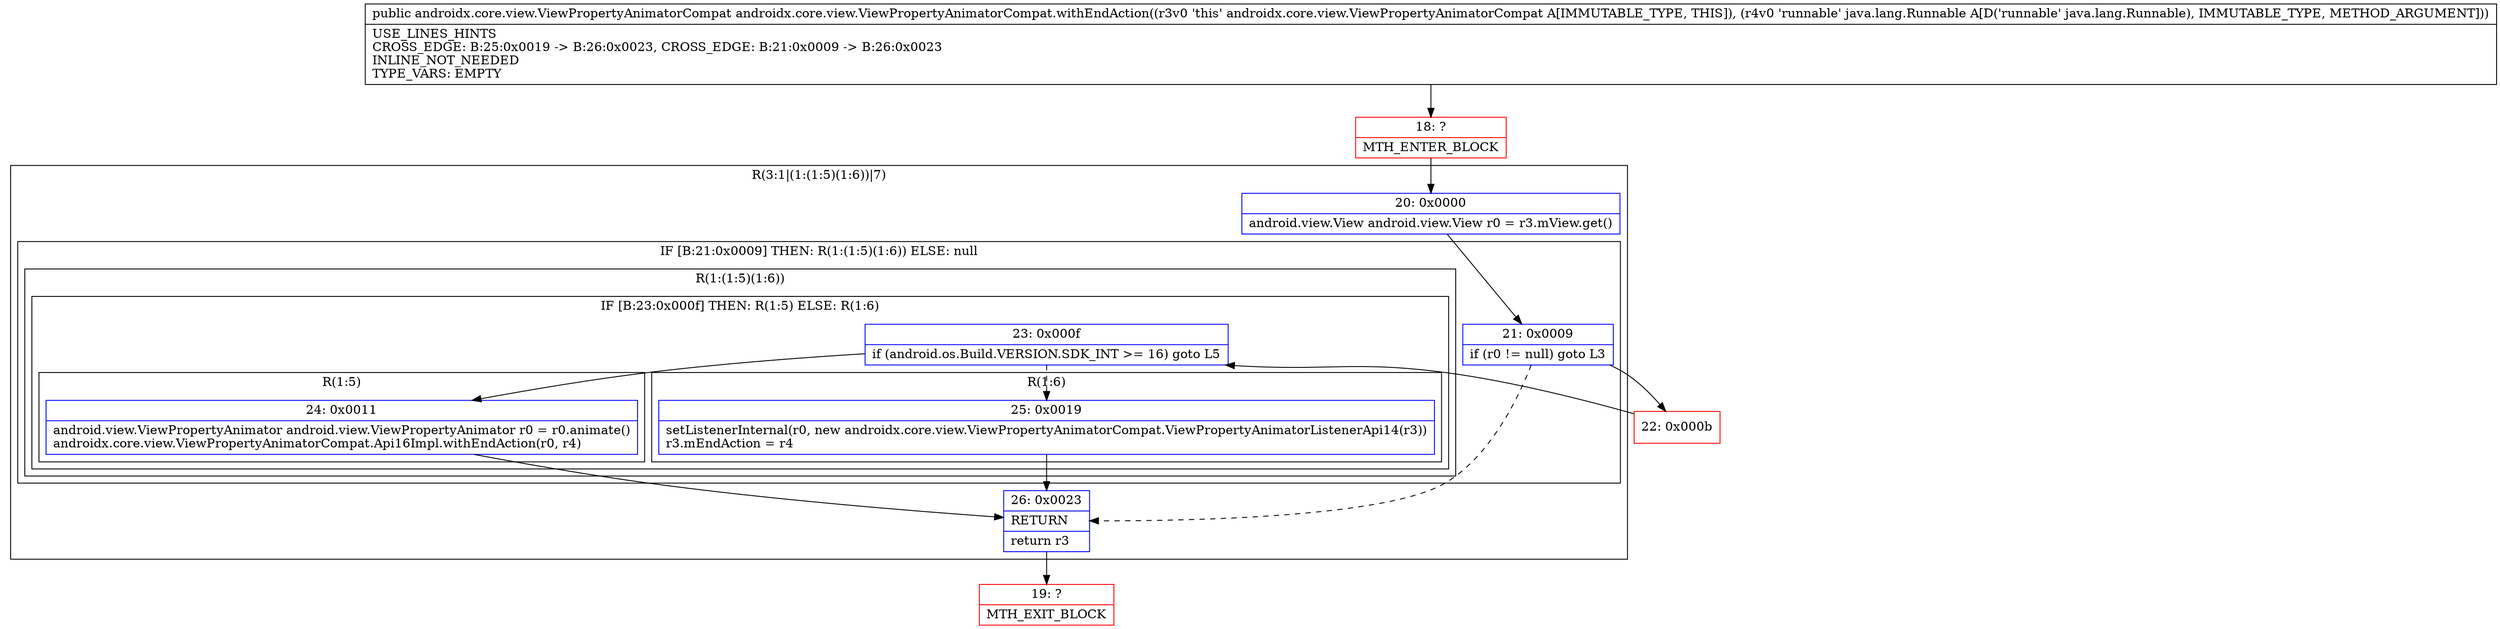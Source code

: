 digraph "CFG forandroidx.core.view.ViewPropertyAnimatorCompat.withEndAction(Ljava\/lang\/Runnable;)Landroidx\/core\/view\/ViewPropertyAnimatorCompat;" {
subgraph cluster_Region_2038557383 {
label = "R(3:1|(1:(1:5)(1:6))|7)";
node [shape=record,color=blue];
Node_20 [shape=record,label="{20\:\ 0x0000|android.view.View android.view.View r0 = r3.mView.get()\l}"];
subgraph cluster_IfRegion_388244201 {
label = "IF [B:21:0x0009] THEN: R(1:(1:5)(1:6)) ELSE: null";
node [shape=record,color=blue];
Node_21 [shape=record,label="{21\:\ 0x0009|if (r0 != null) goto L3\l}"];
subgraph cluster_Region_1983334356 {
label = "R(1:(1:5)(1:6))";
node [shape=record,color=blue];
subgraph cluster_IfRegion_618262423 {
label = "IF [B:23:0x000f] THEN: R(1:5) ELSE: R(1:6)";
node [shape=record,color=blue];
Node_23 [shape=record,label="{23\:\ 0x000f|if (android.os.Build.VERSION.SDK_INT \>= 16) goto L5\l}"];
subgraph cluster_Region_271735116 {
label = "R(1:5)";
node [shape=record,color=blue];
Node_24 [shape=record,label="{24\:\ 0x0011|android.view.ViewPropertyAnimator android.view.ViewPropertyAnimator r0 = r0.animate()\landroidx.core.view.ViewPropertyAnimatorCompat.Api16Impl.withEndAction(r0, r4)\l}"];
}
subgraph cluster_Region_1959081452 {
label = "R(1:6)";
node [shape=record,color=blue];
Node_25 [shape=record,label="{25\:\ 0x0019|setListenerInternal(r0, new androidx.core.view.ViewPropertyAnimatorCompat.ViewPropertyAnimatorListenerApi14(r3))\lr3.mEndAction = r4\l}"];
}
}
}
}
Node_26 [shape=record,label="{26\:\ 0x0023|RETURN\l|return r3\l}"];
}
Node_18 [shape=record,color=red,label="{18\:\ ?|MTH_ENTER_BLOCK\l}"];
Node_22 [shape=record,color=red,label="{22\:\ 0x000b}"];
Node_19 [shape=record,color=red,label="{19\:\ ?|MTH_EXIT_BLOCK\l}"];
MethodNode[shape=record,label="{public androidx.core.view.ViewPropertyAnimatorCompat androidx.core.view.ViewPropertyAnimatorCompat.withEndAction((r3v0 'this' androidx.core.view.ViewPropertyAnimatorCompat A[IMMUTABLE_TYPE, THIS]), (r4v0 'runnable' java.lang.Runnable A[D('runnable' java.lang.Runnable), IMMUTABLE_TYPE, METHOD_ARGUMENT]))  | USE_LINES_HINTS\lCROSS_EDGE: B:25:0x0019 \-\> B:26:0x0023, CROSS_EDGE: B:21:0x0009 \-\> B:26:0x0023\lINLINE_NOT_NEEDED\lTYPE_VARS: EMPTY\l}"];
MethodNode -> Node_18;Node_20 -> Node_21;
Node_21 -> Node_22;
Node_21 -> Node_26[style=dashed];
Node_23 -> Node_24;
Node_23 -> Node_25[style=dashed];
Node_24 -> Node_26;
Node_25 -> Node_26;
Node_26 -> Node_19;
Node_18 -> Node_20;
Node_22 -> Node_23;
}

